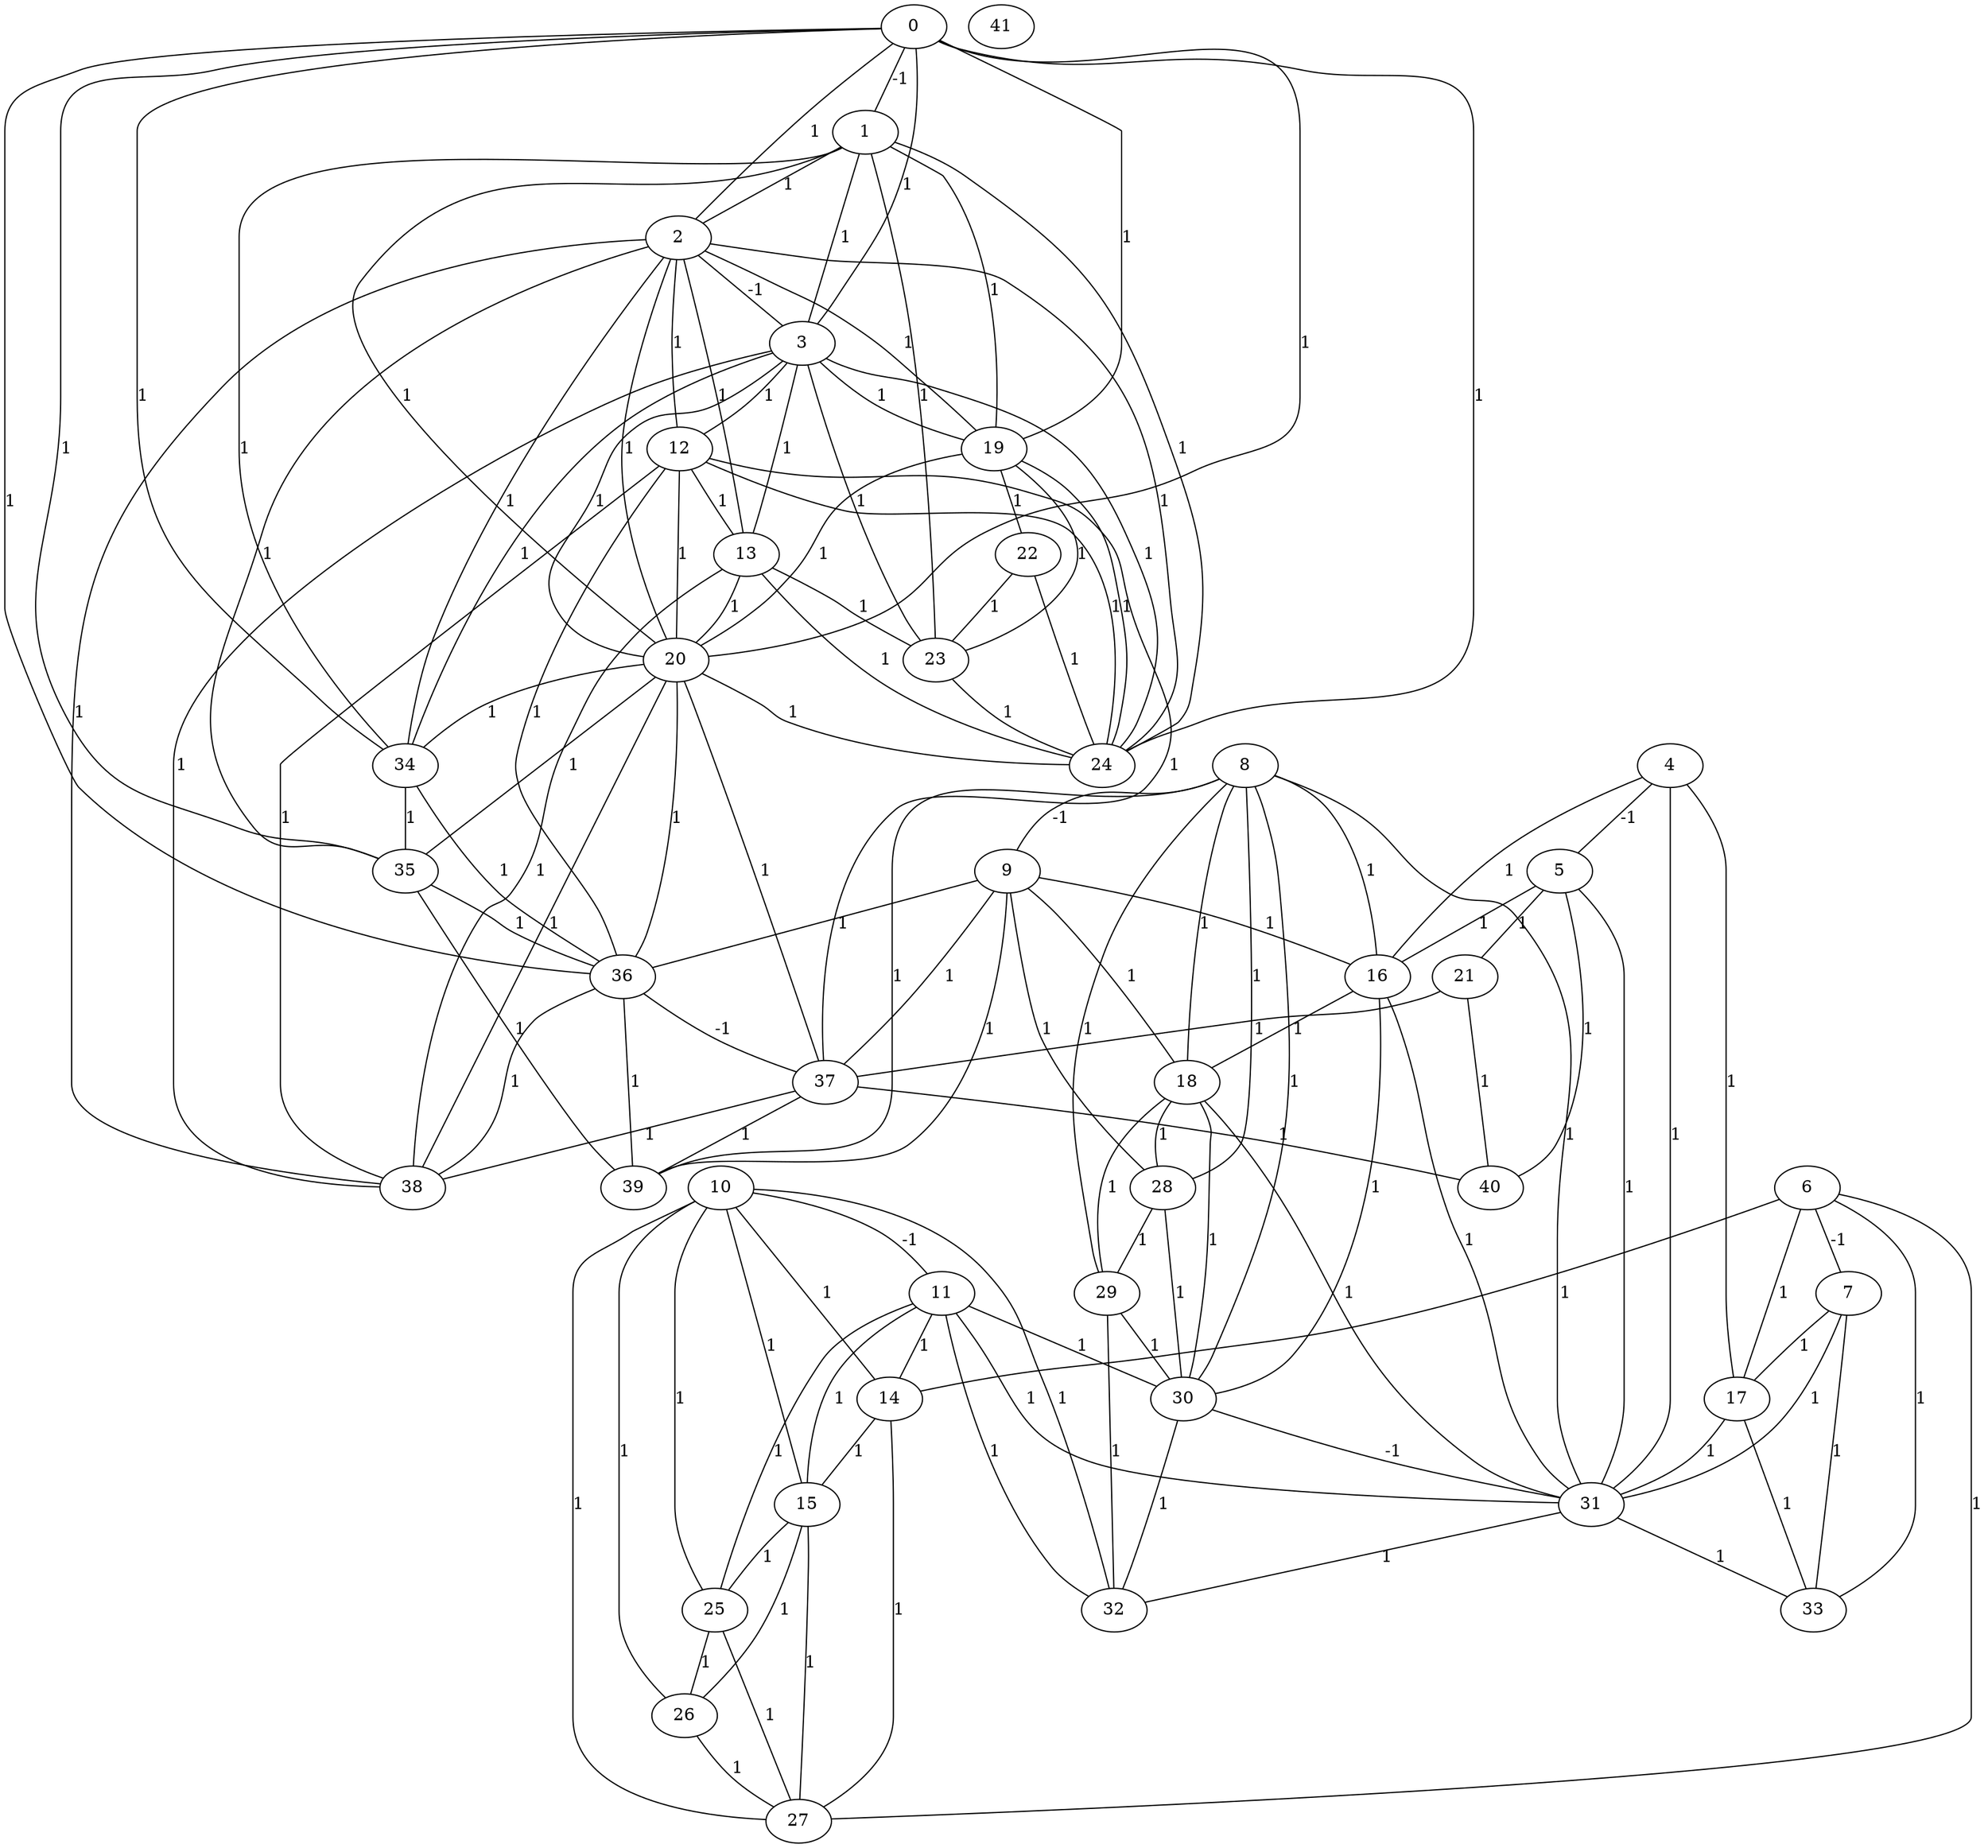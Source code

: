 graph G {
0 [label=0, node_id=0];
1 [label=1, node_id=1];
2 [label=2, node_id=2];
3 [label=3, node_id=3];
4 [label=4, node_id=4];
5 [label=5, node_id=5];
6 [label=6, node_id=6];
7 [label=7, node_id=7];
8 [label=8, node_id=8];
9 [label=9, node_id=9];
10 [label=10, node_id=10];
11 [label=11, node_id=11];
12 [label=12, node_id=12];
13 [label=13, node_id=13];
14 [label=14, node_id=14];
15 [label=15, node_id=15];
16 [label=16, node_id=16];
17 [label=17, node_id=17];
18 [label=18, node_id=18];
19 [label=19, node_id=19];
20 [label=20, node_id=20];
21 [label=21, node_id=21];
22 [label=22, node_id=22];
23 [label=23, node_id=23];
24 [label=24, node_id=24];
25 [label=25, node_id=25];
26 [label=26, node_id=26];
27 [label=27, node_id=27];
28 [label=28, node_id=28];
29 [label=29, node_id=29];
30 [label=30, node_id=30];
31 [label=31, node_id=31];
32 [label=32, node_id=32];
33 [label=33, node_id=33];
34 [label=34, node_id=34];
35 [label=35, node_id=35];
36 [label=36, node_id=36];
37 [label=37, node_id=37];
38 [label=38, node_id=38];
39 [label=39, node_id=39];
40 [label=40, node_id=40];
41 [label=41, node_id=41];
0--2  [label=1, weight=1];
0--3  [label=1, weight=1];
0--19  [label=1, weight=1];
0--20  [label=1, weight=1];
0--24  [label=1, weight=1];
0--34  [label=1, weight=1];
0--35  [label=1, weight=1];
0--36  [label=1, weight=1];
1--2  [label=1, weight=1];
1--3  [label=1, weight=1];
1--19  [label=1, weight=1];
1--20  [label=1, weight=1];
1--23  [label=1, weight=1];
1--24  [label=1, weight=1];
1--34  [label=1, weight=1];
2--12  [label=1, weight=1];
2--13  [label=1, weight=1];
2--19  [label=1, weight=1];
2--20  [label=1, weight=1];
2--24  [label=1, weight=1];
2--34  [label=1, weight=1];
2--35  [label=1, weight=1];
2--38  [label=1, weight=1];
3--12  [label=1, weight=1];
3--13  [label=1, weight=1];
3--19  [label=1, weight=1];
3--20  [label=1, weight=1];
3--23  [label=1, weight=1];
3--24  [label=1, weight=1];
3--34  [label=1, weight=1];
3--38  [label=1, weight=1];
4--16  [label=1, weight=1];
4--17  [label=1, weight=1];
4--31  [label=1, weight=1];
5--16  [label=1, weight=1];
5--21  [label=1, weight=1];
5--31  [label=1, weight=1];
5--40  [label=1, weight=1];
6--14  [label=1, weight=1];
6--17  [label=1, weight=1];
6--27  [label=1, weight=1];
6--33  [label=1, weight=1];
7--17  [label=1, weight=1];
7--31  [label=1, weight=1];
7--33  [label=1, weight=1];
8--16  [label=1, weight=1];
8--18  [label=1, weight=1];
8--28  [label=1, weight=1];
8--29  [label=1, weight=1];
8--30  [label=1, weight=1];
8--31  [label=1, weight=1];
8--39  [label=1, weight=1];
9--16  [label=1, weight=1];
9--18  [label=1, weight=1];
9--28  [label=1, weight=1];
9--36  [label=1, weight=1];
9--37  [label=1, weight=1];
9--39  [label=1, weight=1];
10--14  [label=1, weight=1];
10--15  [label=1, weight=1];
10--25  [label=1, weight=1];
10--26  [label=1, weight=1];
10--27  [label=1, weight=1];
10--32  [label=1, weight=1];
11--14  [label=1, weight=1];
11--15  [label=1, weight=1];
11--25  [label=1, weight=1];
11--30  [label=1, weight=1];
11--31  [label=1, weight=1];
11--32  [label=1, weight=1];
12--13  [label=1, weight=1];
12--20  [label=1, weight=1];
12--24  [label=1, weight=1];
12--36  [label=1, weight=1];
12--37  [label=1, weight=1];
12--38  [label=1, weight=1];
13--20  [label=1, weight=1];
13--23  [label=1, weight=1];
13--24  [label=1, weight=1];
13--38  [label=1, weight=1];
14--15  [label=1, weight=1];
14--27  [label=1, weight=1];
15--25  [label=1, weight=1];
15--26  [label=1, weight=1];
15--27  [label=1, weight=1];
16--18  [label=1, weight=1];
16--30  [label=1, weight=1];
16--31  [label=1, weight=1];
17--31  [label=1, weight=1];
17--33  [label=1, weight=1];
18--28  [label=1, weight=1];
18--29  [label=1, weight=1];
18--30  [label=1, weight=1];
18--31  [label=1, weight=1];
19--20  [label=1, weight=1];
19--22  [label=1, weight=1];
19--23  [label=1, weight=1];
19--24  [label=1, weight=1];
20--24  [label=1, weight=1];
20--34  [label=1, weight=1];
20--35  [label=1, weight=1];
20--36  [label=1, weight=1];
20--37  [label=1, weight=1];
20--38  [label=1, weight=1];
21--37  [label=1, weight=1];
21--40  [label=1, weight=1];
22--23  [label=1, weight=1];
22--24  [label=1, weight=1];
23--24  [label=1, weight=1];
25--26  [label=1, weight=1];
25--27  [label=1, weight=1];
26--27  [label=1, weight=1];
28--29  [label=1, weight=1];
28--30  [label=1, weight=1];
29--30  [label=1, weight=1];
29--32  [label=1, weight=1];
30--32  [label=1, weight=1];
31--32  [label=1, weight=1];
31--33  [label=1, weight=1];
34--35  [label=1, weight=1];
34--36  [label=1, weight=1];
35--36  [label=1, weight=1];
35--39  [label=1, weight=1];
36--38  [label=1, weight=1];
36--39  [label=1, weight=1];
37--38  [label=1, weight=1];
37--39  [label=1, weight=1];
37--40  [label=1, weight=1];
0--1  [label=-1, weight=-1];
2--3  [label=-1, weight=-1];
4--5  [label=-1, weight=-1];
6--7  [label=-1, weight=-1];
8--9  [label=-1, weight=-1];
10--11  [label=-1, weight=-1];
30--31  [label=-1, weight=-1];
36--37  [label=-1, weight=-1];
}

